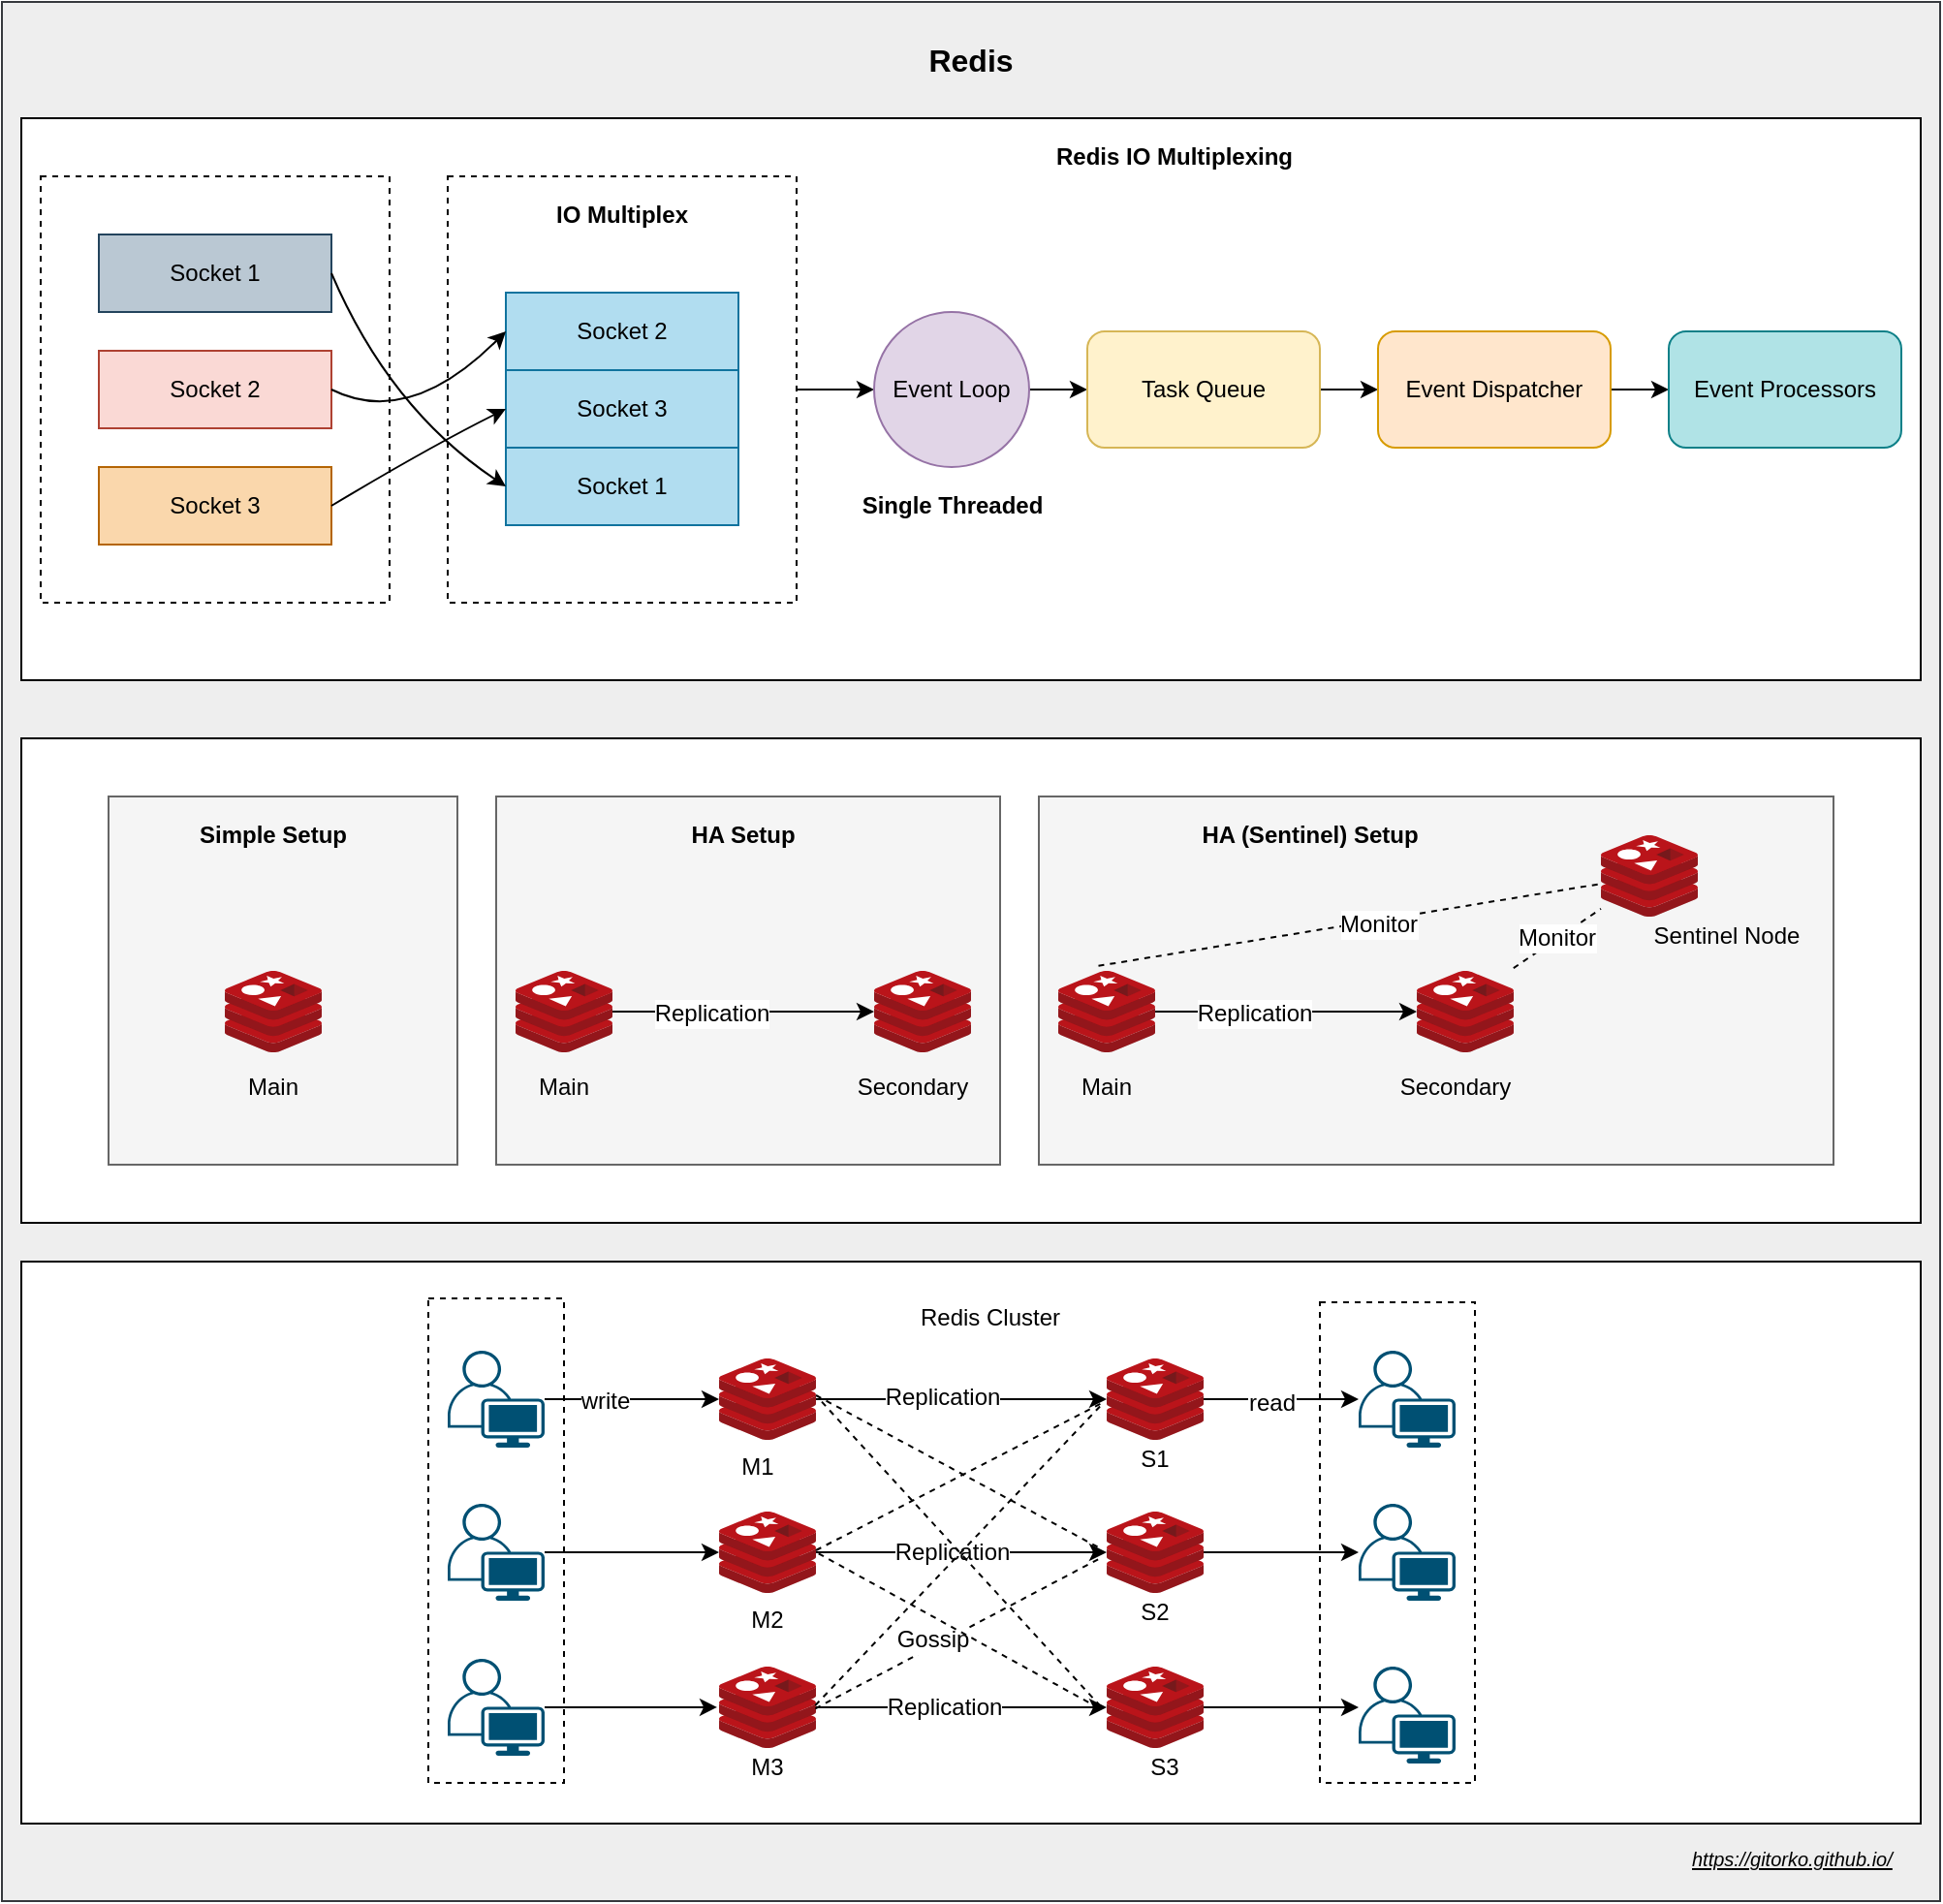 <mxfile version="12.6.5" type="device"><diagram id="7nKuXl-MsPTLxwTQEka5" name="Page-1"><mxGraphModel dx="1843" dy="1420" grid="1" gridSize="10" guides="1" tooltips="1" connect="1" arrows="1" fold="1" page="1" pageScale="1" pageWidth="500" pageHeight="1200" math="0" shadow="0"><root><mxCell id="0"/><mxCell id="1" parent="0"/><mxCell id="ldpdpKXb7tYRHtwlH0p1-109" value="" style="rounded=0;whiteSpace=wrap;html=1;fillColor=#eeeeee;strokeColor=#36393d;" vertex="1" parent="1"><mxGeometry x="60" y="50" width="1000" height="980" as="geometry"/></mxCell><mxCell id="ldpdpKXb7tYRHtwlH0p1-106" value="" style="rounded=0;whiteSpace=wrap;html=1;fillColor=#ffffff;" vertex="1" parent="1"><mxGeometry x="70" y="700" width="980" height="290" as="geometry"/></mxCell><mxCell id="ldpdpKXb7tYRHtwlH0p1-104" value="" style="rounded=0;whiteSpace=wrap;html=1;fillColor=none;dashed=1;" vertex="1" parent="1"><mxGeometry x="280" y="719" width="70" height="250" as="geometry"/></mxCell><mxCell id="ldpdpKXb7tYRHtwlH0p1-52" value="" style="rounded=0;whiteSpace=wrap;html=1;fillColor=#ffffff;" vertex="1" parent="1"><mxGeometry x="70" y="430" width="980" height="250" as="geometry"/></mxCell><mxCell id="ldpdpKXb7tYRHtwlH0p1-30" value="" style="rounded=0;whiteSpace=wrap;html=1;fillColor=#f5f5f5;strokeColor=#666666;fontColor=#333333;" vertex="1" parent="1"><mxGeometry x="315" y="460" width="260" height="190" as="geometry"/></mxCell><mxCell id="ldpdpKXb7tYRHtwlH0p1-27" value="" style="rounded=0;whiteSpace=wrap;html=1;fillColor=#f5f5f5;strokeColor=#666666;fontColor=#333333;" vertex="1" parent="1"><mxGeometry x="115" y="460" width="180" height="190" as="geometry"/></mxCell><mxCell id="ldpdpKXb7tYRHtwlH0p1-23" value="" style="rounded=0;whiteSpace=wrap;html=1;fillColor=#ffffff;" vertex="1" parent="1"><mxGeometry x="70" y="110" width="980" height="290" as="geometry"/></mxCell><mxCell id="ldpdpKXb7tYRHtwlH0p1-13" value="" style="rounded=0;whiteSpace=wrap;html=1;fillColor=none;dashed=1;" vertex="1" parent="1"><mxGeometry x="80" y="140" width="180" height="220" as="geometry"/></mxCell><mxCell id="ldpdpKXb7tYRHtwlH0p1-18" value="" style="edgeStyle=orthogonalEdgeStyle;rounded=0;orthogonalLoop=1;jettySize=auto;html=1;" edge="1" parent="1" source="ldpdpKXb7tYRHtwlH0p1-7" target="ldpdpKXb7tYRHtwlH0p1-9"><mxGeometry relative="1" as="geometry"/></mxCell><mxCell id="ldpdpKXb7tYRHtwlH0p1-7" value="" style="rounded=0;whiteSpace=wrap;html=1;fillColor=none;dashed=1;" vertex="1" parent="1"><mxGeometry x="290" y="140" width="180" height="220" as="geometry"/></mxCell><mxCell id="ldpdpKXb7tYRHtwlH0p1-1" value="Socket 1" style="rounded=0;whiteSpace=wrap;html=1;fillColor=#bac8d3;strokeColor=#23445d;" vertex="1" parent="1"><mxGeometry x="110" y="170" width="120" height="40" as="geometry"/></mxCell><mxCell id="ldpdpKXb7tYRHtwlH0p1-2" value="Socket 2" style="rounded=0;whiteSpace=wrap;html=1;fillColor=#fad9d5;strokeColor=#ae4132;" vertex="1" parent="1"><mxGeometry x="110" y="230" width="120" height="40" as="geometry"/></mxCell><mxCell id="ldpdpKXb7tYRHtwlH0p1-3" value="Socket 3" style="rounded=0;whiteSpace=wrap;html=1;fillColor=#fad7ac;strokeColor=#b46504;" vertex="1" parent="1"><mxGeometry x="110" y="290" width="120" height="40" as="geometry"/></mxCell><mxCell id="ldpdpKXb7tYRHtwlH0p1-4" value="Socket 2" style="rounded=0;whiteSpace=wrap;html=1;fillColor=#b1ddf0;strokeColor=#10739e;" vertex="1" parent="1"><mxGeometry x="320" y="200" width="120" height="40" as="geometry"/></mxCell><mxCell id="ldpdpKXb7tYRHtwlH0p1-5" value="Socket 3" style="rounded=0;whiteSpace=wrap;html=1;fillColor=#b1ddf0;strokeColor=#10739e;" vertex="1" parent="1"><mxGeometry x="320" y="240" width="120" height="40" as="geometry"/></mxCell><mxCell id="ldpdpKXb7tYRHtwlH0p1-6" value="Socket 1" style="rounded=0;whiteSpace=wrap;html=1;fillColor=#b1ddf0;strokeColor=#10739e;" vertex="1" parent="1"><mxGeometry x="320" y="280" width="120" height="40" as="geometry"/></mxCell><mxCell id="ldpdpKXb7tYRHtwlH0p1-8" value="IO Multiplex" style="text;html=1;strokeColor=none;fillColor=none;align=center;verticalAlign=middle;whiteSpace=wrap;rounded=0;dashed=1;fontStyle=1" vertex="1" parent="1"><mxGeometry x="340" y="150" width="80" height="20" as="geometry"/></mxCell><mxCell id="ldpdpKXb7tYRHtwlH0p1-11" value="" style="edgeStyle=orthogonalEdgeStyle;rounded=0;orthogonalLoop=1;jettySize=auto;html=1;" edge="1" parent="1" source="ldpdpKXb7tYRHtwlH0p1-9"><mxGeometry relative="1" as="geometry"><mxPoint x="620" y="250" as="targetPoint"/></mxGeometry></mxCell><mxCell id="ldpdpKXb7tYRHtwlH0p1-9" value="Event Loop" style="ellipse;whiteSpace=wrap;html=1;aspect=fixed;fillColor=#e1d5e7;strokeColor=#9673a6;" vertex="1" parent="1"><mxGeometry x="510" y="210" width="80" height="80" as="geometry"/></mxCell><mxCell id="ldpdpKXb7tYRHtwlH0p1-20" value="" style="edgeStyle=orthogonalEdgeStyle;rounded=0;orthogonalLoop=1;jettySize=auto;html=1;" edge="1" parent="1" source="ldpdpKXb7tYRHtwlH0p1-12" target="ldpdpKXb7tYRHtwlH0p1-19"><mxGeometry relative="1" as="geometry"/></mxCell><mxCell id="ldpdpKXb7tYRHtwlH0p1-12" value="Task Queue" style="rounded=1;whiteSpace=wrap;html=1;fillColor=#fff2cc;strokeColor=#d6b656;" vertex="1" parent="1"><mxGeometry x="620" y="220" width="120" height="60" as="geometry"/></mxCell><mxCell id="ldpdpKXb7tYRHtwlH0p1-22" value="" style="edgeStyle=orthogonalEdgeStyle;rounded=0;orthogonalLoop=1;jettySize=auto;html=1;" edge="1" parent="1" source="ldpdpKXb7tYRHtwlH0p1-19" target="ldpdpKXb7tYRHtwlH0p1-21"><mxGeometry relative="1" as="geometry"/></mxCell><mxCell id="ldpdpKXb7tYRHtwlH0p1-19" value="Event Dispatcher" style="rounded=1;whiteSpace=wrap;html=1;fillColor=#ffe6cc;strokeColor=#d79b00;" vertex="1" parent="1"><mxGeometry x="770" y="220" width="120" height="60" as="geometry"/></mxCell><mxCell id="ldpdpKXb7tYRHtwlH0p1-21" value="Event Processors" style="rounded=1;whiteSpace=wrap;html=1;fillColor=#b0e3e6;strokeColor=#0e8088;" vertex="1" parent="1"><mxGeometry x="920" y="220" width="120" height="60" as="geometry"/></mxCell><mxCell id="ldpdpKXb7tYRHtwlH0p1-14" value="" style="curved=1;endArrow=classic;html=1;exitX=1;exitY=0.5;exitDx=0;exitDy=0;entryX=0;entryY=0.5;entryDx=0;entryDy=0;" edge="1" parent="1" source="ldpdpKXb7tYRHtwlH0p1-1" target="ldpdpKXb7tYRHtwlH0p1-6"><mxGeometry width="50" height="50" relative="1" as="geometry"><mxPoint x="310" y="420" as="sourcePoint"/><mxPoint x="130" y="380" as="targetPoint"/><Array as="points"><mxPoint x="260" y="260"/></Array></mxGeometry></mxCell><mxCell id="ldpdpKXb7tYRHtwlH0p1-15" value="" style="curved=1;endArrow=classic;html=1;exitX=1;exitY=0.5;exitDx=0;exitDy=0;entryX=0;entryY=0.5;entryDx=0;entryDy=0;" edge="1" parent="1" source="ldpdpKXb7tYRHtwlH0p1-2" target="ldpdpKXb7tYRHtwlH0p1-4"><mxGeometry width="50" height="50" relative="1" as="geometry"><mxPoint x="250" y="210" as="sourcePoint"/><mxPoint x="330" y="330" as="targetPoint"/><Array as="points"><mxPoint x="270" y="270"/></Array></mxGeometry></mxCell><mxCell id="ldpdpKXb7tYRHtwlH0p1-16" value="" style="curved=1;endArrow=classic;html=1;exitX=1;exitY=0.5;exitDx=0;exitDy=0;entryX=0;entryY=0.5;entryDx=0;entryDy=0;" edge="1" parent="1" source="ldpdpKXb7tYRHtwlH0p1-3" target="ldpdpKXb7tYRHtwlH0p1-5"><mxGeometry width="50" height="50" relative="1" as="geometry"><mxPoint x="260" y="220" as="sourcePoint"/><mxPoint x="340" y="340" as="targetPoint"/><Array as="points"><mxPoint x="280" y="280"/></Array></mxGeometry></mxCell><mxCell id="ldpdpKXb7tYRHtwlH0p1-17" value="Single Threaded" style="text;html=1;align=center;verticalAlign=middle;resizable=0;points=[];autosize=1;fontStyle=1" vertex="1" parent="1"><mxGeometry x="495" y="300" width="110" height="20" as="geometry"/></mxCell><mxCell id="ldpdpKXb7tYRHtwlH0p1-24" value="Redis IO Multiplexing" style="text;html=1;strokeColor=none;fillColor=none;align=center;verticalAlign=middle;whiteSpace=wrap;rounded=0;fontStyle=1" vertex="1" parent="1"><mxGeometry x="550" y="120" width="230" height="20" as="geometry"/></mxCell><mxCell id="ldpdpKXb7tYRHtwlH0p1-25" value="" style="aspect=fixed;html=1;points=[];align=center;image;fontSize=12;image=img/lib/mscae/Cache_Redis_Product.svg;fillColor=#ffffff;" vertex="1" parent="1"><mxGeometry x="175" y="550" width="50" height="42" as="geometry"/></mxCell><mxCell id="ldpdpKXb7tYRHtwlH0p1-32" value="" style="edgeStyle=orthogonalEdgeStyle;rounded=0;orthogonalLoop=1;jettySize=auto;html=1;" edge="1" parent="1" source="ldpdpKXb7tYRHtwlH0p1-26" target="ldpdpKXb7tYRHtwlH0p1-31"><mxGeometry relative="1" as="geometry"/></mxCell><mxCell id="ldpdpKXb7tYRHtwlH0p1-36" value="Replication" style="text;html=1;align=center;verticalAlign=middle;resizable=0;points=[];labelBackgroundColor=#ffffff;" vertex="1" connectable="0" parent="ldpdpKXb7tYRHtwlH0p1-32"><mxGeometry x="-0.246" y="-1" relative="1" as="geometry"><mxPoint as="offset"/></mxGeometry></mxCell><mxCell id="ldpdpKXb7tYRHtwlH0p1-26" value="" style="aspect=fixed;html=1;points=[];align=center;image;fontSize=12;image=img/lib/mscae/Cache_Redis_Product.svg;fillColor=#ffffff;" vertex="1" parent="1"><mxGeometry x="325" y="550" width="50" height="42" as="geometry"/></mxCell><mxCell id="ldpdpKXb7tYRHtwlH0p1-31" value="" style="aspect=fixed;html=1;points=[];align=center;image;fontSize=12;image=img/lib/mscae/Cache_Redis_Product.svg;fillColor=#ffffff;" vertex="1" parent="1"><mxGeometry x="510" y="550" width="50" height="42" as="geometry"/></mxCell><mxCell id="ldpdpKXb7tYRHtwlH0p1-28" value="Simple Setup" style="text;html=1;strokeColor=none;fillColor=none;align=center;verticalAlign=middle;whiteSpace=wrap;rounded=0;fontStyle=1" vertex="1" parent="1"><mxGeometry x="160" y="470" width="80" height="20" as="geometry"/></mxCell><mxCell id="ldpdpKXb7tYRHtwlH0p1-29" value="Main" style="text;html=1;strokeColor=none;fillColor=none;align=center;verticalAlign=middle;whiteSpace=wrap;rounded=0;" vertex="1" parent="1"><mxGeometry x="180" y="600" width="40" height="20" as="geometry"/></mxCell><mxCell id="ldpdpKXb7tYRHtwlH0p1-33" value="HA Setup" style="text;html=1;strokeColor=none;fillColor=none;align=center;verticalAlign=middle;whiteSpace=wrap;rounded=0;fontStyle=1" vertex="1" parent="1"><mxGeometry x="405" y="470" width="75" height="20" as="geometry"/></mxCell><mxCell id="ldpdpKXb7tYRHtwlH0p1-34" value="Main" style="text;html=1;strokeColor=none;fillColor=none;align=center;verticalAlign=middle;whiteSpace=wrap;rounded=0;" vertex="1" parent="1"><mxGeometry x="330" y="600" width="40" height="20" as="geometry"/></mxCell><mxCell id="ldpdpKXb7tYRHtwlH0p1-35" value="Secondary" style="text;html=1;strokeColor=none;fillColor=none;align=center;verticalAlign=middle;whiteSpace=wrap;rounded=0;" vertex="1" parent="1"><mxGeometry x="510" y="600" width="40" height="20" as="geometry"/></mxCell><mxCell id="ldpdpKXb7tYRHtwlH0p1-37" value="" style="rounded=0;whiteSpace=wrap;html=1;fillColor=#f5f5f5;strokeColor=#666666;fontColor=#333333;" vertex="1" parent="1"><mxGeometry x="595" y="460" width="410" height="190" as="geometry"/></mxCell><mxCell id="ldpdpKXb7tYRHtwlH0p1-38" value="" style="edgeStyle=orthogonalEdgeStyle;rounded=0;orthogonalLoop=1;jettySize=auto;html=1;" edge="1" parent="1" source="ldpdpKXb7tYRHtwlH0p1-40" target="ldpdpKXb7tYRHtwlH0p1-41"><mxGeometry relative="1" as="geometry"/></mxCell><mxCell id="ldpdpKXb7tYRHtwlH0p1-39" value="Replication" style="text;html=1;align=center;verticalAlign=middle;resizable=0;points=[];labelBackgroundColor=#ffffff;" vertex="1" connectable="0" parent="ldpdpKXb7tYRHtwlH0p1-38"><mxGeometry x="-0.246" y="-1" relative="1" as="geometry"><mxPoint as="offset"/></mxGeometry></mxCell><mxCell id="ldpdpKXb7tYRHtwlH0p1-40" value="" style="aspect=fixed;html=1;points=[];align=center;image;fontSize=12;image=img/lib/mscae/Cache_Redis_Product.svg;fillColor=#ffffff;" vertex="1" parent="1"><mxGeometry x="605" y="550" width="50" height="42" as="geometry"/></mxCell><mxCell id="ldpdpKXb7tYRHtwlH0p1-41" value="" style="aspect=fixed;html=1;points=[];align=center;image;fontSize=12;image=img/lib/mscae/Cache_Redis_Product.svg;fillColor=#ffffff;" vertex="1" parent="1"><mxGeometry x="790" y="550" width="50" height="42" as="geometry"/></mxCell><mxCell id="ldpdpKXb7tYRHtwlH0p1-42" value="HA (Sentinel) Setup" style="text;html=1;strokeColor=none;fillColor=none;align=center;verticalAlign=middle;whiteSpace=wrap;rounded=0;fontStyle=1" vertex="1" parent="1"><mxGeometry x="675" y="470" width="120" height="20" as="geometry"/></mxCell><mxCell id="ldpdpKXb7tYRHtwlH0p1-43" value="Main" style="text;html=1;strokeColor=none;fillColor=none;align=center;verticalAlign=middle;whiteSpace=wrap;rounded=0;" vertex="1" parent="1"><mxGeometry x="610" y="600" width="40" height="20" as="geometry"/></mxCell><mxCell id="ldpdpKXb7tYRHtwlH0p1-44" value="Secondary" style="text;html=1;strokeColor=none;fillColor=none;align=center;verticalAlign=middle;whiteSpace=wrap;rounded=0;" vertex="1" parent="1"><mxGeometry x="790" y="600" width="40" height="20" as="geometry"/></mxCell><mxCell id="ldpdpKXb7tYRHtwlH0p1-45" value="" style="aspect=fixed;html=1;points=[];align=center;image;fontSize=12;image=img/lib/mscae/Cache_Redis_Product.svg;fillColor=#ffffff;" vertex="1" parent="1"><mxGeometry x="885" y="480" width="50" height="42" as="geometry"/></mxCell><mxCell id="ldpdpKXb7tYRHtwlH0p1-47" value="" style="endArrow=none;dashed=1;html=1;exitX=0.998;exitY=-0.034;exitDx=0;exitDy=0;exitPerimeter=0;" edge="1" parent="1" source="ldpdpKXb7tYRHtwlH0p1-41" target="ldpdpKXb7tYRHtwlH0p1-45"><mxGeometry width="50" height="50" relative="1" as="geometry"><mxPoint x="85" y="720" as="sourcePoint"/><mxPoint x="135" y="670" as="targetPoint"/></mxGeometry></mxCell><mxCell id="ldpdpKXb7tYRHtwlH0p1-51" value="Monitor" style="text;html=1;align=center;verticalAlign=middle;resizable=0;points=[];labelBackgroundColor=#ffffff;" vertex="1" connectable="0" parent="ldpdpKXb7tYRHtwlH0p1-47"><mxGeometry x="0.017" y="1" relative="1" as="geometry"><mxPoint as="offset"/></mxGeometry></mxCell><mxCell id="ldpdpKXb7tYRHtwlH0p1-48" value="" style="endArrow=none;dashed=1;html=1;exitX=0.415;exitY=-0.062;exitDx=0;exitDy=0;exitPerimeter=0;" edge="1" parent="1" source="ldpdpKXb7tYRHtwlH0p1-40" target="ldpdpKXb7tYRHtwlH0p1-45"><mxGeometry width="50" height="50" relative="1" as="geometry"><mxPoint x="849.9" y="558.572" as="sourcePoint"/><mxPoint x="895" y="527.966" as="targetPoint"/></mxGeometry></mxCell><mxCell id="ldpdpKXb7tYRHtwlH0p1-50" value="Monitor" style="text;html=1;align=center;verticalAlign=middle;resizable=0;points=[];labelBackgroundColor=#ffffff;" vertex="1" connectable="0" parent="ldpdpKXb7tYRHtwlH0p1-48"><mxGeometry x="0.113" y="-2" relative="1" as="geometry"><mxPoint as="offset"/></mxGeometry></mxCell><mxCell id="ldpdpKXb7tYRHtwlH0p1-49" value="Sentinel Node" style="text;html=1;strokeColor=none;fillColor=none;align=center;verticalAlign=middle;whiteSpace=wrap;rounded=0;" vertex="1" parent="1"><mxGeometry x="905" y="522" width="90" height="20" as="geometry"/></mxCell><mxCell id="ldpdpKXb7tYRHtwlH0p1-67" value="" style="edgeStyle=orthogonalEdgeStyle;rounded=0;orthogonalLoop=1;jettySize=auto;html=1;" edge="1" parent="1" source="ldpdpKXb7tYRHtwlH0p1-54" target="ldpdpKXb7tYRHtwlH0p1-66"><mxGeometry relative="1" as="geometry"/></mxCell><mxCell id="ldpdpKXb7tYRHtwlH0p1-78" value="Replication" style="text;html=1;align=center;verticalAlign=middle;resizable=0;points=[];labelBackgroundColor=#ffffff;" vertex="1" connectable="0" parent="ldpdpKXb7tYRHtwlH0p1-67"><mxGeometry x="-0.143" y="1" relative="1" as="geometry"><mxPoint as="offset"/></mxGeometry></mxCell><mxCell id="ldpdpKXb7tYRHtwlH0p1-54" value="" style="aspect=fixed;html=1;points=[];align=center;image;fontSize=12;image=img/lib/mscae/Cache_Redis_Product.svg;fillColor=#ffffff;" vertex="1" parent="1"><mxGeometry x="430" y="750" width="50" height="42" as="geometry"/></mxCell><mxCell id="ldpdpKXb7tYRHtwlH0p1-94" value="" style="edgeStyle=orthogonalEdgeStyle;rounded=0;orthogonalLoop=1;jettySize=auto;html=1;" edge="1" parent="1" source="ldpdpKXb7tYRHtwlH0p1-66"><mxGeometry relative="1" as="geometry"><mxPoint x="760" y="771" as="targetPoint"/></mxGeometry></mxCell><mxCell id="ldpdpKXb7tYRHtwlH0p1-102" value="read" style="text;html=1;align=center;verticalAlign=middle;resizable=0;points=[];labelBackgroundColor=#ffffff;" vertex="1" connectable="0" parent="ldpdpKXb7tYRHtwlH0p1-94"><mxGeometry x="-0.125" y="-2" relative="1" as="geometry"><mxPoint as="offset"/></mxGeometry></mxCell><mxCell id="ldpdpKXb7tYRHtwlH0p1-66" value="" style="aspect=fixed;html=1;points=[];align=center;image;fontSize=12;image=img/lib/mscae/Cache_Redis_Product.svg;fillColor=#ffffff;" vertex="1" parent="1"><mxGeometry x="630" y="750" width="50" height="42" as="geometry"/></mxCell><mxCell id="ldpdpKXb7tYRHtwlH0p1-71" style="edgeStyle=orthogonalEdgeStyle;rounded=0;orthogonalLoop=1;jettySize=auto;html=1;" edge="1" parent="1" source="ldpdpKXb7tYRHtwlH0p1-56" target="ldpdpKXb7tYRHtwlH0p1-54"><mxGeometry relative="1" as="geometry"/></mxCell><mxCell id="ldpdpKXb7tYRHtwlH0p1-103" value="write" style="text;html=1;align=center;verticalAlign=middle;resizable=0;points=[];labelBackgroundColor=#ffffff;" vertex="1" connectable="0" parent="ldpdpKXb7tYRHtwlH0p1-71"><mxGeometry x="-0.311" y="-1" relative="1" as="geometry"><mxPoint as="offset"/></mxGeometry></mxCell><mxCell id="ldpdpKXb7tYRHtwlH0p1-56" value="" style="points=[[0.35,0,0],[0.98,0.51,0],[1,0.71,0],[0.67,1,0],[0,0.795,0],[0,0.65,0]];verticalLabelPosition=bottom;html=1;verticalAlign=top;aspect=fixed;align=center;pointerEvents=1;shape=mxgraph.cisco19.user;fillColor=#005073;strokeColor=none;" vertex="1" parent="1"><mxGeometry x="290" y="746" width="50" height="50" as="geometry"/></mxCell><mxCell id="ldpdpKXb7tYRHtwlH0p1-65" value="" style="edgeStyle=orthogonalEdgeStyle;rounded=0;orthogonalLoop=1;jettySize=auto;html=1;" edge="1" parent="1" source="ldpdpKXb7tYRHtwlH0p1-57" target="ldpdpKXb7tYRHtwlH0p1-64"><mxGeometry relative="1" as="geometry"/></mxCell><mxCell id="ldpdpKXb7tYRHtwlH0p1-79" value="Replication" style="text;html=1;align=center;verticalAlign=middle;resizable=0;points=[];labelBackgroundColor=#ffffff;" vertex="1" connectable="0" parent="ldpdpKXb7tYRHtwlH0p1-65"><mxGeometry x="-0.064" relative="1" as="geometry"><mxPoint as="offset"/></mxGeometry></mxCell><mxCell id="ldpdpKXb7tYRHtwlH0p1-57" value="" style="aspect=fixed;html=1;points=[];align=center;image;fontSize=12;image=img/lib/mscae/Cache_Redis_Product.svg;fillColor=#ffffff;" vertex="1" parent="1"><mxGeometry x="430" y="829" width="50" height="42" as="geometry"/></mxCell><mxCell id="ldpdpKXb7tYRHtwlH0p1-97" value="" style="edgeStyle=orthogonalEdgeStyle;rounded=0;orthogonalLoop=1;jettySize=auto;html=1;" edge="1" parent="1" source="ldpdpKXb7tYRHtwlH0p1-64"><mxGeometry relative="1" as="geometry"><mxPoint x="760" y="850" as="targetPoint"/></mxGeometry></mxCell><mxCell id="ldpdpKXb7tYRHtwlH0p1-64" value="" style="aspect=fixed;html=1;points=[];align=center;image;fontSize=12;image=img/lib/mscae/Cache_Redis_Product.svg;fillColor=#ffffff;" vertex="1" parent="1"><mxGeometry x="630" y="829" width="50" height="42" as="geometry"/></mxCell><mxCell id="ldpdpKXb7tYRHtwlH0p1-63" value="" style="edgeStyle=orthogonalEdgeStyle;rounded=0;orthogonalLoop=1;jettySize=auto;html=1;" edge="1" parent="1" source="ldpdpKXb7tYRHtwlH0p1-58" target="ldpdpKXb7tYRHtwlH0p1-62"><mxGeometry relative="1" as="geometry"/></mxCell><mxCell id="ldpdpKXb7tYRHtwlH0p1-80" value="Replication" style="text;html=1;align=center;verticalAlign=middle;resizable=0;points=[];labelBackgroundColor=#ffffff;" vertex="1" connectable="0" parent="ldpdpKXb7tYRHtwlH0p1-63"><mxGeometry x="-0.127" relative="1" as="geometry"><mxPoint as="offset"/></mxGeometry></mxCell><mxCell id="ldpdpKXb7tYRHtwlH0p1-58" value="" style="aspect=fixed;html=1;points=[];align=center;image;fontSize=12;image=img/lib/mscae/Cache_Redis_Product.svg;fillColor=#ffffff;" vertex="1" parent="1"><mxGeometry x="430" y="909" width="50" height="42" as="geometry"/></mxCell><mxCell id="ldpdpKXb7tYRHtwlH0p1-99" value="" style="edgeStyle=orthogonalEdgeStyle;rounded=0;orthogonalLoop=1;jettySize=auto;html=1;" edge="1" parent="1" source="ldpdpKXb7tYRHtwlH0p1-62"><mxGeometry relative="1" as="geometry"><mxPoint x="760" y="930" as="targetPoint"/></mxGeometry></mxCell><mxCell id="ldpdpKXb7tYRHtwlH0p1-62" value="" style="aspect=fixed;html=1;points=[];align=center;image;fontSize=12;image=img/lib/mscae/Cache_Redis_Product.svg;fillColor=#ffffff;" vertex="1" parent="1"><mxGeometry x="630" y="909" width="50" height="42" as="geometry"/></mxCell><mxCell id="ldpdpKXb7tYRHtwlH0p1-72" style="edgeStyle=orthogonalEdgeStyle;rounded=0;orthogonalLoop=1;jettySize=auto;html=1;" edge="1" parent="1" source="ldpdpKXb7tYRHtwlH0p1-68" target="ldpdpKXb7tYRHtwlH0p1-57"><mxGeometry relative="1" as="geometry"/></mxCell><mxCell id="ldpdpKXb7tYRHtwlH0p1-68" value="" style="points=[[0.35,0,0],[0.98,0.51,0],[1,0.71,0],[0.67,1,0],[0,0.795,0],[0,0.65,0]];verticalLabelPosition=bottom;html=1;verticalAlign=top;aspect=fixed;align=center;pointerEvents=1;shape=mxgraph.cisco19.user;fillColor=#005073;strokeColor=none;" vertex="1" parent="1"><mxGeometry x="290" y="825" width="50" height="50" as="geometry"/></mxCell><mxCell id="ldpdpKXb7tYRHtwlH0p1-74" style="edgeStyle=orthogonalEdgeStyle;rounded=0;orthogonalLoop=1;jettySize=auto;html=1;entryX=-0.02;entryY=0.499;entryDx=0;entryDy=0;entryPerimeter=0;" edge="1" parent="1" source="ldpdpKXb7tYRHtwlH0p1-73" target="ldpdpKXb7tYRHtwlH0p1-58"><mxGeometry relative="1" as="geometry"/></mxCell><mxCell id="ldpdpKXb7tYRHtwlH0p1-73" value="" style="points=[[0.35,0,0],[0.98,0.51,0],[1,0.71,0],[0.67,1,0],[0,0.795,0],[0,0.65,0]];verticalLabelPosition=bottom;html=1;verticalAlign=top;aspect=fixed;align=center;pointerEvents=1;shape=mxgraph.cisco19.user;fillColor=#005073;strokeColor=none;" vertex="1" parent="1"><mxGeometry x="290" y="905" width="50" height="50" as="geometry"/></mxCell><mxCell id="ldpdpKXb7tYRHtwlH0p1-75" value="M1" style="text;html=1;strokeColor=none;fillColor=none;align=center;verticalAlign=middle;whiteSpace=wrap;rounded=0;" vertex="1" parent="1"><mxGeometry x="430" y="796" width="40" height="20" as="geometry"/></mxCell><mxCell id="ldpdpKXb7tYRHtwlH0p1-76" value="M2" style="text;html=1;strokeColor=none;fillColor=none;align=center;verticalAlign=middle;whiteSpace=wrap;rounded=0;" vertex="1" parent="1"><mxGeometry x="435" y="875" width="40" height="20" as="geometry"/></mxCell><mxCell id="ldpdpKXb7tYRHtwlH0p1-77" value="M3" style="text;html=1;strokeColor=none;fillColor=none;align=center;verticalAlign=middle;whiteSpace=wrap;rounded=0;" vertex="1" parent="1"><mxGeometry x="435" y="951" width="40" height="20" as="geometry"/></mxCell><mxCell id="ldpdpKXb7tYRHtwlH0p1-81" value="S3" style="text;html=1;strokeColor=none;fillColor=none;align=center;verticalAlign=middle;whiteSpace=wrap;rounded=0;" vertex="1" parent="1"><mxGeometry x="640" y="951" width="40" height="20" as="geometry"/></mxCell><mxCell id="ldpdpKXb7tYRHtwlH0p1-82" value="S2" style="text;html=1;strokeColor=none;fillColor=none;align=center;verticalAlign=middle;whiteSpace=wrap;rounded=0;" vertex="1" parent="1"><mxGeometry x="635" y="871" width="40" height="20" as="geometry"/></mxCell><mxCell id="ldpdpKXb7tYRHtwlH0p1-83" value="S1" style="text;html=1;strokeColor=none;fillColor=none;align=center;verticalAlign=middle;whiteSpace=wrap;rounded=0;" vertex="1" parent="1"><mxGeometry x="635" y="792" width="40" height="20" as="geometry"/></mxCell><mxCell id="ldpdpKXb7tYRHtwlH0p1-84" value="" style="endArrow=none;dashed=1;html=1;exitX=0.993;exitY=0.516;exitDx=0;exitDy=0;exitPerimeter=0;entryX=-0.04;entryY=0.556;entryDx=0;entryDy=0;entryPerimeter=0;" edge="1" parent="1" source="ldpdpKXb7tYRHtwlH0p1-58" target="ldpdpKXb7tYRHtwlH0p1-64"><mxGeometry width="50" height="50" relative="1" as="geometry"><mxPoint x="510" y="929" as="sourcePoint"/><mxPoint x="560" y="879" as="targetPoint"/></mxGeometry></mxCell><mxCell id="ldpdpKXb7tYRHtwlH0p1-90" value="Gossip" style="text;html=1;align=center;verticalAlign=middle;resizable=0;points=[];labelBackgroundColor=#ffffff;" vertex="1" connectable="0" parent="ldpdpKXb7tYRHtwlH0p1-84"><mxGeometry x="-0.467" y="-3" relative="1" as="geometry"><mxPoint x="19.15" y="-17.32" as="offset"/></mxGeometry></mxCell><mxCell id="ldpdpKXb7tYRHtwlH0p1-85" value="" style="endArrow=none;dashed=1;html=1;exitX=0.993;exitY=0.476;exitDx=0;exitDy=0;exitPerimeter=0;entryX=-0.04;entryY=0.552;entryDx=0;entryDy=0;entryPerimeter=0;" edge="1" parent="1" source="ldpdpKXb7tYRHtwlH0p1-58" target="ldpdpKXb7tYRHtwlH0p1-66"><mxGeometry width="50" height="50" relative="1" as="geometry"><mxPoint x="489.65" y="940.672" as="sourcePoint"/><mxPoint x="638.0" y="862.352" as="targetPoint"/></mxGeometry></mxCell><mxCell id="ldpdpKXb7tYRHtwlH0p1-86" value="" style="endArrow=none;dashed=1;html=1;exitX=1.027;exitY=0.516;exitDx=0;exitDy=0;exitPerimeter=0;entryX=-0.04;entryY=0.536;entryDx=0;entryDy=0;entryPerimeter=0;" edge="1" parent="1" source="ldpdpKXb7tYRHtwlH0p1-57" target="ldpdpKXb7tYRHtwlH0p1-62"><mxGeometry width="50" height="50" relative="1" as="geometry"><mxPoint x="585" y="999" as="sourcePoint"/><mxPoint x="635" y="949" as="targetPoint"/></mxGeometry></mxCell><mxCell id="ldpdpKXb7tYRHtwlH0p1-87" value="" style="endArrow=none;dashed=1;html=1;entryX=-0.023;entryY=0.532;entryDx=0;entryDy=0;entryPerimeter=0;" edge="1" parent="1" target="ldpdpKXb7tYRHtwlH0p1-66"><mxGeometry width="50" height="50" relative="1" as="geometry"><mxPoint x="480" y="849" as="sourcePoint"/><mxPoint x="638.0" y="941.512" as="targetPoint"/></mxGeometry></mxCell><mxCell id="ldpdpKXb7tYRHtwlH0p1-88" value="" style="endArrow=none;dashed=1;html=1;exitX=1.06;exitY=0.532;exitDx=0;exitDy=0;exitPerimeter=0;entryX=-0.073;entryY=0.476;entryDx=0;entryDy=0;entryPerimeter=0;" edge="1" parent="1" source="ldpdpKXb7tYRHtwlH0p1-54" target="ldpdpKXb7tYRHtwlH0p1-62"><mxGeometry width="50" height="50" relative="1" as="geometry"><mxPoint x="501.35" y="870.672" as="sourcePoint"/><mxPoint x="648.0" y="951.512" as="targetPoint"/></mxGeometry></mxCell><mxCell id="ldpdpKXb7tYRHtwlH0p1-89" value="" style="endArrow=none;dashed=1;html=1;entryX=-0.09;entryY=0.437;entryDx=0;entryDy=0;entryPerimeter=0;" edge="1" parent="1" target="ldpdpKXb7tYRHtwlH0p1-64"><mxGeometry width="50" height="50" relative="1" as="geometry"><mxPoint x="480" y="769" as="sourcePoint"/><mxPoint x="658.0" y="961.512" as="targetPoint"/></mxGeometry></mxCell><mxCell id="ldpdpKXb7tYRHtwlH0p1-95" value="" style="points=[[0.35,0,0],[0.98,0.51,0],[1,0.71,0],[0.67,1,0],[0,0.795,0],[0,0.65,0]];verticalLabelPosition=bottom;html=1;verticalAlign=top;aspect=fixed;align=center;pointerEvents=1;shape=mxgraph.cisco19.user;fillColor=#005073;strokeColor=none;" vertex="1" parent="1"><mxGeometry x="760" y="746" width="50" height="50" as="geometry"/></mxCell><mxCell id="ldpdpKXb7tYRHtwlH0p1-100" value="" style="points=[[0.35,0,0],[0.98,0.51,0],[1,0.71,0],[0.67,1,0],[0,0.795,0],[0,0.65,0]];verticalLabelPosition=bottom;html=1;verticalAlign=top;aspect=fixed;align=center;pointerEvents=1;shape=mxgraph.cisco19.user;fillColor=#005073;strokeColor=none;" vertex="1" parent="1"><mxGeometry x="760" y="825" width="50" height="50" as="geometry"/></mxCell><mxCell id="ldpdpKXb7tYRHtwlH0p1-101" value="" style="points=[[0.35,0,0],[0.98,0.51,0],[1,0.71,0],[0.67,1,0],[0,0.795,0],[0,0.65,0]];verticalLabelPosition=bottom;html=1;verticalAlign=top;aspect=fixed;align=center;pointerEvents=1;shape=mxgraph.cisco19.user;fillColor=#005073;strokeColor=none;" vertex="1" parent="1"><mxGeometry x="760" y="909" width="50" height="50" as="geometry"/></mxCell><mxCell id="ldpdpKXb7tYRHtwlH0p1-105" value="" style="rounded=0;whiteSpace=wrap;html=1;fillColor=none;dashed=1;" vertex="1" parent="1"><mxGeometry x="740" y="721" width="80" height="248" as="geometry"/></mxCell><mxCell id="ldpdpKXb7tYRHtwlH0p1-107" value="Redis Cluster" style="text;html=1;strokeColor=none;fillColor=none;align=center;verticalAlign=middle;whiteSpace=wrap;rounded=0;" vertex="1" parent="1"><mxGeometry x="520" y="719" width="100" height="20" as="geometry"/></mxCell><mxCell id="ldpdpKXb7tYRHtwlH0p1-110" value="Redis" style="text;html=1;strokeColor=none;fillColor=none;align=center;verticalAlign=middle;whiteSpace=wrap;rounded=0;fontStyle=1;fontSize=16;" vertex="1" parent="1"><mxGeometry x="540" y="70" width="40" height="20" as="geometry"/></mxCell><UserObject label="&lt;font style=&quot;font-size: 10px&quot;&gt;&lt;i&gt;&lt;u&gt;https://gitorko.github.io/&lt;/u&gt;&lt;/i&gt;&lt;/font&gt;" link="https://gitorko.github.io/" id="ldpdpKXb7tYRHtwlH0p1-111"><mxCell style="text;html=1;fontSize=16;" vertex="1" parent="1"><mxGeometry x="930" y="990" width="120" height="30" as="geometry"/></mxCell></UserObject></root></mxGraphModel></diagram></mxfile>